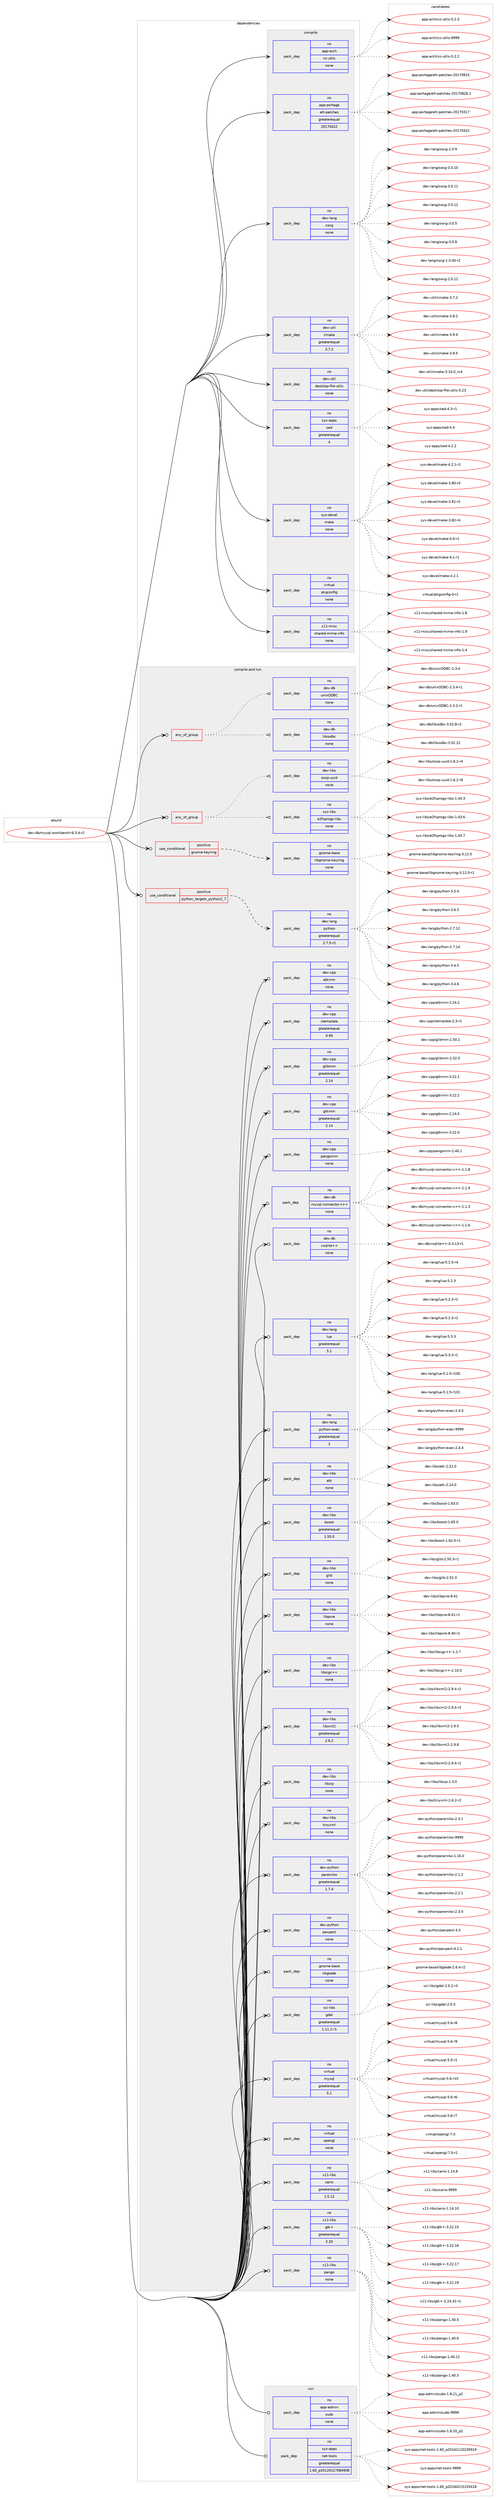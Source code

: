 digraph prolog {

# *************
# Graph options
# *************

newrank=true;
concentrate=true;
compound=true;
graph [rankdir=LR,fontname=Helvetica,fontsize=10,ranksep=1.5];#, ranksep=2.5, nodesep=0.2];
edge  [arrowhead=vee];
node  [fontname=Helvetica,fontsize=10];

# **********
# The ebuild
# **********

subgraph cluster_leftcol {
color=gray;
rank=same;
label=<<i>ebuild</i>>;
id [label="dev-db/mysql-workbench-6.3.4-r2", color=red, width=4, href="../dev-db/mysql-workbench-6.3.4-r2.svg"];
}

# ****************
# The dependencies
# ****************

subgraph cluster_midcol {
color=gray;
label=<<i>dependencies</i>>;
subgraph cluster_compile {
fillcolor="#eeeeee";
style=filled;
label=<<i>compile</i>>;
subgraph pack50224 {
dependency68178 [label=<<TABLE BORDER="0" CELLBORDER="1" CELLSPACING="0" CELLPADDING="4" WIDTH="220"><TR><TD ROWSPAN="6" CELLPADDING="30">pack_dep</TD></TR><TR><TD WIDTH="110">no</TD></TR><TR><TD>app-arch</TD></TR><TR><TD>xz-utils</TD></TR><TR><TD>none</TD></TR><TR><TD></TD></TR></TABLE>>, shape=none, color=blue];
}
id:e -> dependency68178:w [weight=20,style="solid",arrowhead="vee"];
subgraph pack50225 {
dependency68179 [label=<<TABLE BORDER="0" CELLBORDER="1" CELLSPACING="0" CELLPADDING="4" WIDTH="220"><TR><TD ROWSPAN="6" CELLPADDING="30">pack_dep</TD></TR><TR><TD WIDTH="110">no</TD></TR><TR><TD>app-portage</TD></TR><TR><TD>elt-patches</TD></TR><TR><TD>greaterequal</TD></TR><TR><TD>20170422</TD></TR></TABLE>>, shape=none, color=blue];
}
id:e -> dependency68179:w [weight=20,style="solid",arrowhead="vee"];
subgraph pack50226 {
dependency68180 [label=<<TABLE BORDER="0" CELLBORDER="1" CELLSPACING="0" CELLPADDING="4" WIDTH="220"><TR><TD ROWSPAN="6" CELLPADDING="30">pack_dep</TD></TR><TR><TD WIDTH="110">no</TD></TR><TR><TD>dev-lang</TD></TR><TR><TD>swig</TD></TR><TR><TD>none</TD></TR><TR><TD></TD></TR></TABLE>>, shape=none, color=blue];
}
id:e -> dependency68180:w [weight=20,style="solid",arrowhead="vee"];
subgraph pack50227 {
dependency68181 [label=<<TABLE BORDER="0" CELLBORDER="1" CELLSPACING="0" CELLPADDING="4" WIDTH="220"><TR><TD ROWSPAN="6" CELLPADDING="30">pack_dep</TD></TR><TR><TD WIDTH="110">no</TD></TR><TR><TD>dev-util</TD></TR><TR><TD>cmake</TD></TR><TR><TD>greaterequal</TD></TR><TR><TD>3.7.2</TD></TR></TABLE>>, shape=none, color=blue];
}
id:e -> dependency68181:w [weight=20,style="solid",arrowhead="vee"];
subgraph pack50228 {
dependency68182 [label=<<TABLE BORDER="0" CELLBORDER="1" CELLSPACING="0" CELLPADDING="4" WIDTH="220"><TR><TD ROWSPAN="6" CELLPADDING="30">pack_dep</TD></TR><TR><TD WIDTH="110">no</TD></TR><TR><TD>dev-util</TD></TR><TR><TD>desktop-file-utils</TD></TR><TR><TD>none</TD></TR><TR><TD></TD></TR></TABLE>>, shape=none, color=blue];
}
id:e -> dependency68182:w [weight=20,style="solid",arrowhead="vee"];
subgraph pack50229 {
dependency68183 [label=<<TABLE BORDER="0" CELLBORDER="1" CELLSPACING="0" CELLPADDING="4" WIDTH="220"><TR><TD ROWSPAN="6" CELLPADDING="30">pack_dep</TD></TR><TR><TD WIDTH="110">no</TD></TR><TR><TD>sys-apps</TD></TR><TR><TD>sed</TD></TR><TR><TD>greaterequal</TD></TR><TR><TD>4</TD></TR></TABLE>>, shape=none, color=blue];
}
id:e -> dependency68183:w [weight=20,style="solid",arrowhead="vee"];
subgraph pack50230 {
dependency68184 [label=<<TABLE BORDER="0" CELLBORDER="1" CELLSPACING="0" CELLPADDING="4" WIDTH="220"><TR><TD ROWSPAN="6" CELLPADDING="30">pack_dep</TD></TR><TR><TD WIDTH="110">no</TD></TR><TR><TD>sys-devel</TD></TR><TR><TD>make</TD></TR><TR><TD>none</TD></TR><TR><TD></TD></TR></TABLE>>, shape=none, color=blue];
}
id:e -> dependency68184:w [weight=20,style="solid",arrowhead="vee"];
subgraph pack50231 {
dependency68185 [label=<<TABLE BORDER="0" CELLBORDER="1" CELLSPACING="0" CELLPADDING="4" WIDTH="220"><TR><TD ROWSPAN="6" CELLPADDING="30">pack_dep</TD></TR><TR><TD WIDTH="110">no</TD></TR><TR><TD>virtual</TD></TR><TR><TD>pkgconfig</TD></TR><TR><TD>none</TD></TR><TR><TD></TD></TR></TABLE>>, shape=none, color=blue];
}
id:e -> dependency68185:w [weight=20,style="solid",arrowhead="vee"];
subgraph pack50232 {
dependency68186 [label=<<TABLE BORDER="0" CELLBORDER="1" CELLSPACING="0" CELLPADDING="4" WIDTH="220"><TR><TD ROWSPAN="6" CELLPADDING="30">pack_dep</TD></TR><TR><TD WIDTH="110">no</TD></TR><TR><TD>x11-misc</TD></TR><TR><TD>shared-mime-info</TD></TR><TR><TD>none</TD></TR><TR><TD></TD></TR></TABLE>>, shape=none, color=blue];
}
id:e -> dependency68186:w [weight=20,style="solid",arrowhead="vee"];
}
subgraph cluster_compileandrun {
fillcolor="#eeeeee";
style=filled;
label=<<i>compile and run</i>>;
subgraph any1484 {
dependency68187 [label=<<TABLE BORDER="0" CELLBORDER="1" CELLSPACING="0" CELLPADDING="4"><TR><TD CELLPADDING="10">any_of_group</TD></TR></TABLE>>, shape=none, color=red];subgraph pack50233 {
dependency68188 [label=<<TABLE BORDER="0" CELLBORDER="1" CELLSPACING="0" CELLPADDING="4" WIDTH="220"><TR><TD ROWSPAN="6" CELLPADDING="30">pack_dep</TD></TR><TR><TD WIDTH="110">no</TD></TR><TR><TD>dev-db</TD></TR><TR><TD>libiodbc</TD></TR><TR><TD>none</TD></TR><TR><TD></TD></TR></TABLE>>, shape=none, color=blue];
}
dependency68187:e -> dependency68188:w [weight=20,style="dotted",arrowhead="oinv"];
subgraph pack50234 {
dependency68189 [label=<<TABLE BORDER="0" CELLBORDER="1" CELLSPACING="0" CELLPADDING="4" WIDTH="220"><TR><TD ROWSPAN="6" CELLPADDING="30">pack_dep</TD></TR><TR><TD WIDTH="110">no</TD></TR><TR><TD>dev-db</TD></TR><TR><TD>unixODBC</TD></TR><TR><TD>none</TD></TR><TR><TD></TD></TR></TABLE>>, shape=none, color=blue];
}
dependency68187:e -> dependency68189:w [weight=20,style="dotted",arrowhead="oinv"];
}
id:e -> dependency68187:w [weight=20,style="solid",arrowhead="odotvee"];
subgraph any1485 {
dependency68190 [label=<<TABLE BORDER="0" CELLBORDER="1" CELLSPACING="0" CELLPADDING="4"><TR><TD CELLPADDING="10">any_of_group</TD></TR></TABLE>>, shape=none, color=red];subgraph pack50235 {
dependency68191 [label=<<TABLE BORDER="0" CELLBORDER="1" CELLSPACING="0" CELLPADDING="4" WIDTH="220"><TR><TD ROWSPAN="6" CELLPADDING="30">pack_dep</TD></TR><TR><TD WIDTH="110">no</TD></TR><TR><TD>sys-libs</TD></TR><TR><TD>e2fsprogs-libs</TD></TR><TR><TD>none</TD></TR><TR><TD></TD></TR></TABLE>>, shape=none, color=blue];
}
dependency68190:e -> dependency68191:w [weight=20,style="dotted",arrowhead="oinv"];
subgraph pack50236 {
dependency68192 [label=<<TABLE BORDER="0" CELLBORDER="1" CELLSPACING="0" CELLPADDING="4" WIDTH="220"><TR><TD ROWSPAN="6" CELLPADDING="30">pack_dep</TD></TR><TR><TD WIDTH="110">no</TD></TR><TR><TD>dev-libs</TD></TR><TR><TD>ossp-uuid</TD></TR><TR><TD>none</TD></TR><TR><TD></TD></TR></TABLE>>, shape=none, color=blue];
}
dependency68190:e -> dependency68192:w [weight=20,style="dotted",arrowhead="oinv"];
}
id:e -> dependency68190:w [weight=20,style="solid",arrowhead="odotvee"];
subgraph cond16441 {
dependency68193 [label=<<TABLE BORDER="0" CELLBORDER="1" CELLSPACING="0" CELLPADDING="4"><TR><TD ROWSPAN="3" CELLPADDING="10">use_conditional</TD></TR><TR><TD>positive</TD></TR><TR><TD>gnome-keyring</TD></TR></TABLE>>, shape=none, color=red];
subgraph pack50237 {
dependency68194 [label=<<TABLE BORDER="0" CELLBORDER="1" CELLSPACING="0" CELLPADDING="4" WIDTH="220"><TR><TD ROWSPAN="6" CELLPADDING="30">pack_dep</TD></TR><TR><TD WIDTH="110">no</TD></TR><TR><TD>gnome-base</TD></TR><TR><TD>libgnome-keyring</TD></TR><TR><TD>none</TD></TR><TR><TD></TD></TR></TABLE>>, shape=none, color=blue];
}
dependency68193:e -> dependency68194:w [weight=20,style="dashed",arrowhead="vee"];
}
id:e -> dependency68193:w [weight=20,style="solid",arrowhead="odotvee"];
subgraph cond16442 {
dependency68195 [label=<<TABLE BORDER="0" CELLBORDER="1" CELLSPACING="0" CELLPADDING="4"><TR><TD ROWSPAN="3" CELLPADDING="10">use_conditional</TD></TR><TR><TD>positive</TD></TR><TR><TD>python_targets_python2_7</TD></TR></TABLE>>, shape=none, color=red];
subgraph pack50238 {
dependency68196 [label=<<TABLE BORDER="0" CELLBORDER="1" CELLSPACING="0" CELLPADDING="4" WIDTH="220"><TR><TD ROWSPAN="6" CELLPADDING="30">pack_dep</TD></TR><TR><TD WIDTH="110">no</TD></TR><TR><TD>dev-lang</TD></TR><TR><TD>python</TD></TR><TR><TD>greaterequal</TD></TR><TR><TD>2.7.5-r2</TD></TR></TABLE>>, shape=none, color=blue];
}
dependency68195:e -> dependency68196:w [weight=20,style="dashed",arrowhead="vee"];
}
id:e -> dependency68195:w [weight=20,style="solid",arrowhead="odotvee"];
subgraph pack50239 {
dependency68197 [label=<<TABLE BORDER="0" CELLBORDER="1" CELLSPACING="0" CELLPADDING="4" WIDTH="220"><TR><TD ROWSPAN="6" CELLPADDING="30">pack_dep</TD></TR><TR><TD WIDTH="110">no</TD></TR><TR><TD>dev-cpp</TD></TR><TR><TD>atkmm</TD></TR><TR><TD>none</TD></TR><TR><TD></TD></TR></TABLE>>, shape=none, color=blue];
}
id:e -> dependency68197:w [weight=20,style="solid",arrowhead="odotvee"];
subgraph pack50240 {
dependency68198 [label=<<TABLE BORDER="0" CELLBORDER="1" CELLSPACING="0" CELLPADDING="4" WIDTH="220"><TR><TD ROWSPAN="6" CELLPADDING="30">pack_dep</TD></TR><TR><TD WIDTH="110">no</TD></TR><TR><TD>dev-cpp</TD></TR><TR><TD>ctemplate</TD></TR><TR><TD>greaterequal</TD></TR><TR><TD>0.95</TD></TR></TABLE>>, shape=none, color=blue];
}
id:e -> dependency68198:w [weight=20,style="solid",arrowhead="odotvee"];
subgraph pack50241 {
dependency68199 [label=<<TABLE BORDER="0" CELLBORDER="1" CELLSPACING="0" CELLPADDING="4" WIDTH="220"><TR><TD ROWSPAN="6" CELLPADDING="30">pack_dep</TD></TR><TR><TD WIDTH="110">no</TD></TR><TR><TD>dev-cpp</TD></TR><TR><TD>glibmm</TD></TR><TR><TD>greaterequal</TD></TR><TR><TD>2.14</TD></TR></TABLE>>, shape=none, color=blue];
}
id:e -> dependency68199:w [weight=20,style="solid",arrowhead="odotvee"];
subgraph pack50242 {
dependency68200 [label=<<TABLE BORDER="0" CELLBORDER="1" CELLSPACING="0" CELLPADDING="4" WIDTH="220"><TR><TD ROWSPAN="6" CELLPADDING="30">pack_dep</TD></TR><TR><TD WIDTH="110">no</TD></TR><TR><TD>dev-cpp</TD></TR><TR><TD>gtkmm</TD></TR><TR><TD>greaterequal</TD></TR><TR><TD>2.14</TD></TR></TABLE>>, shape=none, color=blue];
}
id:e -> dependency68200:w [weight=20,style="solid",arrowhead="odotvee"];
subgraph pack50243 {
dependency68201 [label=<<TABLE BORDER="0" CELLBORDER="1" CELLSPACING="0" CELLPADDING="4" WIDTH="220"><TR><TD ROWSPAN="6" CELLPADDING="30">pack_dep</TD></TR><TR><TD WIDTH="110">no</TD></TR><TR><TD>dev-cpp</TD></TR><TR><TD>pangomm</TD></TR><TR><TD>none</TD></TR><TR><TD></TD></TR></TABLE>>, shape=none, color=blue];
}
id:e -> dependency68201:w [weight=20,style="solid",arrowhead="odotvee"];
subgraph pack50244 {
dependency68202 [label=<<TABLE BORDER="0" CELLBORDER="1" CELLSPACING="0" CELLPADDING="4" WIDTH="220"><TR><TD ROWSPAN="6" CELLPADDING="30">pack_dep</TD></TR><TR><TD WIDTH="110">no</TD></TR><TR><TD>dev-db</TD></TR><TR><TD>mysql-connector-c++</TD></TR><TR><TD>none</TD></TR><TR><TD></TD></TR></TABLE>>, shape=none, color=blue];
}
id:e -> dependency68202:w [weight=20,style="solid",arrowhead="odotvee"];
subgraph pack50245 {
dependency68203 [label=<<TABLE BORDER="0" CELLBORDER="1" CELLSPACING="0" CELLPADDING="4" WIDTH="220"><TR><TD ROWSPAN="6" CELLPADDING="30">pack_dep</TD></TR><TR><TD WIDTH="110">no</TD></TR><TR><TD>dev-db</TD></TR><TR><TD>vsqlite++</TD></TR><TR><TD>none</TD></TR><TR><TD></TD></TR></TABLE>>, shape=none, color=blue];
}
id:e -> dependency68203:w [weight=20,style="solid",arrowhead="odotvee"];
subgraph pack50246 {
dependency68204 [label=<<TABLE BORDER="0" CELLBORDER="1" CELLSPACING="0" CELLPADDING="4" WIDTH="220"><TR><TD ROWSPAN="6" CELLPADDING="30">pack_dep</TD></TR><TR><TD WIDTH="110">no</TD></TR><TR><TD>dev-lang</TD></TR><TR><TD>lua</TD></TR><TR><TD>greaterequal</TD></TR><TR><TD>5.1</TD></TR></TABLE>>, shape=none, color=blue];
}
id:e -> dependency68204:w [weight=20,style="solid",arrowhead="odotvee"];
subgraph pack50247 {
dependency68205 [label=<<TABLE BORDER="0" CELLBORDER="1" CELLSPACING="0" CELLPADDING="4" WIDTH="220"><TR><TD ROWSPAN="6" CELLPADDING="30">pack_dep</TD></TR><TR><TD WIDTH="110">no</TD></TR><TR><TD>dev-lang</TD></TR><TR><TD>python-exec</TD></TR><TR><TD>greaterequal</TD></TR><TR><TD>2</TD></TR></TABLE>>, shape=none, color=blue];
}
id:e -> dependency68205:w [weight=20,style="solid",arrowhead="odotvee"];
subgraph pack50248 {
dependency68206 [label=<<TABLE BORDER="0" CELLBORDER="1" CELLSPACING="0" CELLPADDING="4" WIDTH="220"><TR><TD ROWSPAN="6" CELLPADDING="30">pack_dep</TD></TR><TR><TD WIDTH="110">no</TD></TR><TR><TD>dev-libs</TD></TR><TR><TD>atk</TD></TR><TR><TD>none</TD></TR><TR><TD></TD></TR></TABLE>>, shape=none, color=blue];
}
id:e -> dependency68206:w [weight=20,style="solid",arrowhead="odotvee"];
subgraph pack50249 {
dependency68207 [label=<<TABLE BORDER="0" CELLBORDER="1" CELLSPACING="0" CELLPADDING="4" WIDTH="220"><TR><TD ROWSPAN="6" CELLPADDING="30">pack_dep</TD></TR><TR><TD WIDTH="110">no</TD></TR><TR><TD>dev-libs</TD></TR><TR><TD>boost</TD></TR><TR><TD>greaterequal</TD></TR><TR><TD>1.55.0</TD></TR></TABLE>>, shape=none, color=blue];
}
id:e -> dependency68207:w [weight=20,style="solid",arrowhead="odotvee"];
subgraph pack50250 {
dependency68208 [label=<<TABLE BORDER="0" CELLBORDER="1" CELLSPACING="0" CELLPADDING="4" WIDTH="220"><TR><TD ROWSPAN="6" CELLPADDING="30">pack_dep</TD></TR><TR><TD WIDTH="110">no</TD></TR><TR><TD>dev-libs</TD></TR><TR><TD>glib</TD></TR><TR><TD>none</TD></TR><TR><TD></TD></TR></TABLE>>, shape=none, color=blue];
}
id:e -> dependency68208:w [weight=20,style="solid",arrowhead="odotvee"];
subgraph pack50251 {
dependency68209 [label=<<TABLE BORDER="0" CELLBORDER="1" CELLSPACING="0" CELLPADDING="4" WIDTH="220"><TR><TD ROWSPAN="6" CELLPADDING="30">pack_dep</TD></TR><TR><TD WIDTH="110">no</TD></TR><TR><TD>dev-libs</TD></TR><TR><TD>libpcre</TD></TR><TR><TD>none</TD></TR><TR><TD></TD></TR></TABLE>>, shape=none, color=blue];
}
id:e -> dependency68209:w [weight=20,style="solid",arrowhead="odotvee"];
subgraph pack50252 {
dependency68210 [label=<<TABLE BORDER="0" CELLBORDER="1" CELLSPACING="0" CELLPADDING="4" WIDTH="220"><TR><TD ROWSPAN="6" CELLPADDING="30">pack_dep</TD></TR><TR><TD WIDTH="110">no</TD></TR><TR><TD>dev-libs</TD></TR><TR><TD>libsigc++</TD></TR><TR><TD>none</TD></TR><TR><TD></TD></TR></TABLE>>, shape=none, color=blue];
}
id:e -> dependency68210:w [weight=20,style="solid",arrowhead="odotvee"];
subgraph pack50253 {
dependency68211 [label=<<TABLE BORDER="0" CELLBORDER="1" CELLSPACING="0" CELLPADDING="4" WIDTH="220"><TR><TD ROWSPAN="6" CELLPADDING="30">pack_dep</TD></TR><TR><TD WIDTH="110">no</TD></TR><TR><TD>dev-libs</TD></TR><TR><TD>libxml2</TD></TR><TR><TD>greaterequal</TD></TR><TR><TD>2.6.2</TD></TR></TABLE>>, shape=none, color=blue];
}
id:e -> dependency68211:w [weight=20,style="solid",arrowhead="odotvee"];
subgraph pack50254 {
dependency68212 [label=<<TABLE BORDER="0" CELLBORDER="1" CELLSPACING="0" CELLPADDING="4" WIDTH="220"><TR><TD ROWSPAN="6" CELLPADDING="30">pack_dep</TD></TR><TR><TD WIDTH="110">no</TD></TR><TR><TD>dev-libs</TD></TR><TR><TD>libzip</TD></TR><TR><TD>none</TD></TR><TR><TD></TD></TR></TABLE>>, shape=none, color=blue];
}
id:e -> dependency68212:w [weight=20,style="solid",arrowhead="odotvee"];
subgraph pack50255 {
dependency68213 [label=<<TABLE BORDER="0" CELLBORDER="1" CELLSPACING="0" CELLPADDING="4" WIDTH="220"><TR><TD ROWSPAN="6" CELLPADDING="30">pack_dep</TD></TR><TR><TD WIDTH="110">no</TD></TR><TR><TD>dev-libs</TD></TR><TR><TD>tinyxml</TD></TR><TR><TD>none</TD></TR><TR><TD></TD></TR></TABLE>>, shape=none, color=blue];
}
id:e -> dependency68213:w [weight=20,style="solid",arrowhead="odotvee"];
subgraph pack50256 {
dependency68214 [label=<<TABLE BORDER="0" CELLBORDER="1" CELLSPACING="0" CELLPADDING="4" WIDTH="220"><TR><TD ROWSPAN="6" CELLPADDING="30">pack_dep</TD></TR><TR><TD WIDTH="110">no</TD></TR><TR><TD>dev-python</TD></TR><TR><TD>paramiko</TD></TR><TR><TD>greaterequal</TD></TR><TR><TD>1.7.4</TD></TR></TABLE>>, shape=none, color=blue];
}
id:e -> dependency68214:w [weight=20,style="solid",arrowhead="odotvee"];
subgraph pack50257 {
dependency68215 [label=<<TABLE BORDER="0" CELLBORDER="1" CELLSPACING="0" CELLPADDING="4" WIDTH="220"><TR><TD ROWSPAN="6" CELLPADDING="30">pack_dep</TD></TR><TR><TD WIDTH="110">no</TD></TR><TR><TD>dev-python</TD></TR><TR><TD>pexpect</TD></TR><TR><TD>none</TD></TR><TR><TD></TD></TR></TABLE>>, shape=none, color=blue];
}
id:e -> dependency68215:w [weight=20,style="solid",arrowhead="odotvee"];
subgraph pack50258 {
dependency68216 [label=<<TABLE BORDER="0" CELLBORDER="1" CELLSPACING="0" CELLPADDING="4" WIDTH="220"><TR><TD ROWSPAN="6" CELLPADDING="30">pack_dep</TD></TR><TR><TD WIDTH="110">no</TD></TR><TR><TD>gnome-base</TD></TR><TR><TD>libglade</TD></TR><TR><TD>none</TD></TR><TR><TD></TD></TR></TABLE>>, shape=none, color=blue];
}
id:e -> dependency68216:w [weight=20,style="solid",arrowhead="odotvee"];
subgraph pack50259 {
dependency68217 [label=<<TABLE BORDER="0" CELLBORDER="1" CELLSPACING="0" CELLPADDING="4" WIDTH="220"><TR><TD ROWSPAN="6" CELLPADDING="30">pack_dep</TD></TR><TR><TD WIDTH="110">no</TD></TR><TR><TD>sci-libs</TD></TR><TR><TD>gdal</TD></TR><TR><TD>greaterequal</TD></TR><TR><TD>1.11.1-r1</TD></TR></TABLE>>, shape=none, color=blue];
}
id:e -> dependency68217:w [weight=20,style="solid",arrowhead="odotvee"];
subgraph pack50260 {
dependency68218 [label=<<TABLE BORDER="0" CELLBORDER="1" CELLSPACING="0" CELLPADDING="4" WIDTH="220"><TR><TD ROWSPAN="6" CELLPADDING="30">pack_dep</TD></TR><TR><TD WIDTH="110">no</TD></TR><TR><TD>virtual</TD></TR><TR><TD>mysql</TD></TR><TR><TD>greaterequal</TD></TR><TR><TD>5.1</TD></TR></TABLE>>, shape=none, color=blue];
}
id:e -> dependency68218:w [weight=20,style="solid",arrowhead="odotvee"];
subgraph pack50261 {
dependency68219 [label=<<TABLE BORDER="0" CELLBORDER="1" CELLSPACING="0" CELLPADDING="4" WIDTH="220"><TR><TD ROWSPAN="6" CELLPADDING="30">pack_dep</TD></TR><TR><TD WIDTH="110">no</TD></TR><TR><TD>virtual</TD></TR><TR><TD>opengl</TD></TR><TR><TD>none</TD></TR><TR><TD></TD></TR></TABLE>>, shape=none, color=blue];
}
id:e -> dependency68219:w [weight=20,style="solid",arrowhead="odotvee"];
subgraph pack50262 {
dependency68220 [label=<<TABLE BORDER="0" CELLBORDER="1" CELLSPACING="0" CELLPADDING="4" WIDTH="220"><TR><TD ROWSPAN="6" CELLPADDING="30">pack_dep</TD></TR><TR><TD WIDTH="110">no</TD></TR><TR><TD>x11-libs</TD></TR><TR><TD>cairo</TD></TR><TR><TD>greaterequal</TD></TR><TR><TD>1.5.12</TD></TR></TABLE>>, shape=none, color=blue];
}
id:e -> dependency68220:w [weight=20,style="solid",arrowhead="odotvee"];
subgraph pack50263 {
dependency68221 [label=<<TABLE BORDER="0" CELLBORDER="1" CELLSPACING="0" CELLPADDING="4" WIDTH="220"><TR><TD ROWSPAN="6" CELLPADDING="30">pack_dep</TD></TR><TR><TD WIDTH="110">no</TD></TR><TR><TD>x11-libs</TD></TR><TR><TD>gtk+</TD></TR><TR><TD>greaterequal</TD></TR><TR><TD>2.20</TD></TR></TABLE>>, shape=none, color=blue];
}
id:e -> dependency68221:w [weight=20,style="solid",arrowhead="odotvee"];
subgraph pack50264 {
dependency68222 [label=<<TABLE BORDER="0" CELLBORDER="1" CELLSPACING="0" CELLPADDING="4" WIDTH="220"><TR><TD ROWSPAN="6" CELLPADDING="30">pack_dep</TD></TR><TR><TD WIDTH="110">no</TD></TR><TR><TD>x11-libs</TD></TR><TR><TD>pango</TD></TR><TR><TD>none</TD></TR><TR><TD></TD></TR></TABLE>>, shape=none, color=blue];
}
id:e -> dependency68222:w [weight=20,style="solid",arrowhead="odotvee"];
}
subgraph cluster_run {
fillcolor="#eeeeee";
style=filled;
label=<<i>run</i>>;
subgraph pack50265 {
dependency68223 [label=<<TABLE BORDER="0" CELLBORDER="1" CELLSPACING="0" CELLPADDING="4" WIDTH="220"><TR><TD ROWSPAN="6" CELLPADDING="30">pack_dep</TD></TR><TR><TD WIDTH="110">no</TD></TR><TR><TD>app-admin</TD></TR><TR><TD>sudo</TD></TR><TR><TD>none</TD></TR><TR><TD></TD></TR></TABLE>>, shape=none, color=blue];
}
id:e -> dependency68223:w [weight=20,style="solid",arrowhead="odot"];
subgraph pack50266 {
dependency68224 [label=<<TABLE BORDER="0" CELLBORDER="1" CELLSPACING="0" CELLPADDING="4" WIDTH="220"><TR><TD ROWSPAN="6" CELLPADDING="30">pack_dep</TD></TR><TR><TD WIDTH="110">no</TD></TR><TR><TD>sys-apps</TD></TR><TR><TD>net-tools</TD></TR><TR><TD>greaterequal</TD></TR><TR><TD>1.60_p20120127084908</TD></TR></TABLE>>, shape=none, color=blue];
}
id:e -> dependency68224:w [weight=20,style="solid",arrowhead="odot"];
}
}

# **************
# The candidates
# **************

subgraph cluster_choices {
rank=same;
color=gray;
label=<<i>candidates</i>>;

subgraph choice50224 {
color=black;
nodesep=1;
choice971121124597114991044712012245117116105108115455346504650 [label="app-arch/xz-utils-5.2.2", color=red, width=4,href="../app-arch/xz-utils-5.2.2.svg"];
choice971121124597114991044712012245117116105108115455346504651 [label="app-arch/xz-utils-5.2.3", color=red, width=4,href="../app-arch/xz-utils-5.2.3.svg"];
choice9711211245971149910447120122451171161051081154557575757 [label="app-arch/xz-utils-9999", color=red, width=4,href="../app-arch/xz-utils-9999.svg"];
dependency68178:e -> choice971121124597114991044712012245117116105108115455346504650:w [style=dotted,weight="100"];
dependency68178:e -> choice971121124597114991044712012245117116105108115455346504651:w [style=dotted,weight="100"];
dependency68178:e -> choice9711211245971149910447120122451171161051081154557575757:w [style=dotted,weight="100"];
}
subgraph choice50225 {
color=black;
nodesep=1;
choice97112112451121111141169710310147101108116451129711699104101115455048495548514955 [label="app-portage/elt-patches-20170317", color=red, width=4,href="../app-portage/elt-patches-20170317.svg"];
choice97112112451121111141169710310147101108116451129711699104101115455048495548525050 [label="app-portage/elt-patches-20170422", color=red, width=4,href="../app-portage/elt-patches-20170422.svg"];
choice97112112451121111141169710310147101108116451129711699104101115455048495548564953 [label="app-portage/elt-patches-20170815", color=red, width=4,href="../app-portage/elt-patches-20170815.svg"];
choice971121124511211111411697103101471011081164511297116991041011154550484955485650544649 [label="app-portage/elt-patches-20170826.1", color=red, width=4,href="../app-portage/elt-patches-20170826.1.svg"];
dependency68179:e -> choice97112112451121111141169710310147101108116451129711699104101115455048495548514955:w [style=dotted,weight="100"];
dependency68179:e -> choice97112112451121111141169710310147101108116451129711699104101115455048495548525050:w [style=dotted,weight="100"];
dependency68179:e -> choice97112112451121111141169710310147101108116451129711699104101115455048495548564953:w [style=dotted,weight="100"];
dependency68179:e -> choice971121124511211111411697103101471011081164511297116991041011154550484955485650544649:w [style=dotted,weight="100"];
}
subgraph choice50226 {
color=black;
nodesep=1;
choice100101118451089711010347115119105103454946514652484511450 [label="dev-lang/swig-1.3.40-r2", color=red, width=4,href="../dev-lang/swig-1.3.40-r2.svg"];
choice10010111845108971101034711511910510345504648464950 [label="dev-lang/swig-2.0.12", color=red, width=4,href="../dev-lang/swig-2.0.12.svg"];
choice100101118451089711010347115119105103455046484657 [label="dev-lang/swig-2.0.9", color=red, width=4,href="../dev-lang/swig-2.0.9.svg"];
choice10010111845108971101034711511910510345514648464948 [label="dev-lang/swig-3.0.10", color=red, width=4,href="../dev-lang/swig-3.0.10.svg"];
choice10010111845108971101034711511910510345514648464949 [label="dev-lang/swig-3.0.11", color=red, width=4,href="../dev-lang/swig-3.0.11.svg"];
choice10010111845108971101034711511910510345514648464950 [label="dev-lang/swig-3.0.12", color=red, width=4,href="../dev-lang/swig-3.0.12.svg"];
choice100101118451089711010347115119105103455146484653 [label="dev-lang/swig-3.0.5", color=red, width=4,href="../dev-lang/swig-3.0.5.svg"];
choice100101118451089711010347115119105103455146484656 [label="dev-lang/swig-3.0.8", color=red, width=4,href="../dev-lang/swig-3.0.8.svg"];
dependency68180:e -> choice100101118451089711010347115119105103454946514652484511450:w [style=dotted,weight="100"];
dependency68180:e -> choice10010111845108971101034711511910510345504648464950:w [style=dotted,weight="100"];
dependency68180:e -> choice100101118451089711010347115119105103455046484657:w [style=dotted,weight="100"];
dependency68180:e -> choice10010111845108971101034711511910510345514648464948:w [style=dotted,weight="100"];
dependency68180:e -> choice10010111845108971101034711511910510345514648464949:w [style=dotted,weight="100"];
dependency68180:e -> choice10010111845108971101034711511910510345514648464950:w [style=dotted,weight="100"];
dependency68180:e -> choice100101118451089711010347115119105103455146484653:w [style=dotted,weight="100"];
dependency68180:e -> choice100101118451089711010347115119105103455146484656:w [style=dotted,weight="100"];
}
subgraph choice50227 {
color=black;
nodesep=1;
choice1001011184511711610510847991099710710145514649484648951149952 [label="dev-util/cmake-3.10.0_rc4", color=red, width=4,href="../dev-util/cmake-3.10.0_rc4.svg"];
choice10010111845117116105108479910997107101455146554650 [label="dev-util/cmake-3.7.2", color=red, width=4,href="../dev-util/cmake-3.7.2.svg"];
choice10010111845117116105108479910997107101455146564650 [label="dev-util/cmake-3.8.2", color=red, width=4,href="../dev-util/cmake-3.8.2.svg"];
choice10010111845117116105108479910997107101455146574652 [label="dev-util/cmake-3.9.4", color=red, width=4,href="../dev-util/cmake-3.9.4.svg"];
choice10010111845117116105108479910997107101455146574653 [label="dev-util/cmake-3.9.5", color=red, width=4,href="../dev-util/cmake-3.9.5.svg"];
dependency68181:e -> choice1001011184511711610510847991099710710145514649484648951149952:w [style=dotted,weight="100"];
dependency68181:e -> choice10010111845117116105108479910997107101455146554650:w [style=dotted,weight="100"];
dependency68181:e -> choice10010111845117116105108479910997107101455146564650:w [style=dotted,weight="100"];
dependency68181:e -> choice10010111845117116105108479910997107101455146574652:w [style=dotted,weight="100"];
dependency68181:e -> choice10010111845117116105108479910997107101455146574653:w [style=dotted,weight="100"];
}
subgraph choice50228 {
color=black;
nodesep=1;
choice100101118451171161051084710010111510711611111245102105108101451171161051081154548465051 [label="dev-util/desktop-file-utils-0.23", color=red, width=4,href="../dev-util/desktop-file-utils-0.23.svg"];
dependency68182:e -> choice100101118451171161051084710010111510711611111245102105108101451171161051081154548465051:w [style=dotted,weight="100"];
}
subgraph choice50229 {
color=black;
nodesep=1;
choice115121115459711211211547115101100455246504650 [label="sys-apps/sed-4.2.2", color=red, width=4,href="../sys-apps/sed-4.2.2.svg"];
choice115121115459711211211547115101100455246514511449 [label="sys-apps/sed-4.3-r1", color=red, width=4,href="../sys-apps/sed-4.3-r1.svg"];
choice11512111545971121121154711510110045524652 [label="sys-apps/sed-4.4", color=red, width=4,href="../sys-apps/sed-4.4.svg"];
dependency68183:e -> choice115121115459711211211547115101100455246504650:w [style=dotted,weight="100"];
dependency68183:e -> choice115121115459711211211547115101100455246514511449:w [style=dotted,weight="100"];
dependency68183:e -> choice11512111545971121121154711510110045524652:w [style=dotted,weight="100"];
}
subgraph choice50230 {
color=black;
nodesep=1;
choice11512111545100101118101108471099710710145514656484511452 [label="sys-devel/make-3.80-r4", color=red, width=4,href="../sys-devel/make-3.80-r4.svg"];
choice11512111545100101118101108471099710710145514656494511450 [label="sys-devel/make-3.81-r2", color=red, width=4,href="../sys-devel/make-3.81-r2.svg"];
choice11512111545100101118101108471099710710145514656504511452 [label="sys-devel/make-3.82-r4", color=red, width=4,href="../sys-devel/make-3.82-r4.svg"];
choice115121115451001011181011084710997107101455246484511449 [label="sys-devel/make-4.0-r1", color=red, width=4,href="../sys-devel/make-4.0-r1.svg"];
choice115121115451001011181011084710997107101455246494511449 [label="sys-devel/make-4.1-r1", color=red, width=4,href="../sys-devel/make-4.1-r1.svg"];
choice115121115451001011181011084710997107101455246504649 [label="sys-devel/make-4.2.1", color=red, width=4,href="../sys-devel/make-4.2.1.svg"];
choice1151211154510010111810110847109971071014552465046494511449 [label="sys-devel/make-4.2.1-r1", color=red, width=4,href="../sys-devel/make-4.2.1-r1.svg"];
dependency68184:e -> choice11512111545100101118101108471099710710145514656484511452:w [style=dotted,weight="100"];
dependency68184:e -> choice11512111545100101118101108471099710710145514656494511450:w [style=dotted,weight="100"];
dependency68184:e -> choice11512111545100101118101108471099710710145514656504511452:w [style=dotted,weight="100"];
dependency68184:e -> choice115121115451001011181011084710997107101455246484511449:w [style=dotted,weight="100"];
dependency68184:e -> choice115121115451001011181011084710997107101455246494511449:w [style=dotted,weight="100"];
dependency68184:e -> choice115121115451001011181011084710997107101455246504649:w [style=dotted,weight="100"];
dependency68184:e -> choice1151211154510010111810110847109971071014552465046494511449:w [style=dotted,weight="100"];
}
subgraph choice50231 {
color=black;
nodesep=1;
choice11810511411611797108471121071039911111010210510345484511449 [label="virtual/pkgconfig-0-r1", color=red, width=4,href="../virtual/pkgconfig-0-r1.svg"];
dependency68185:e -> choice11810511411611797108471121071039911111010210510345484511449:w [style=dotted,weight="100"];
}
subgraph choice50232 {
color=black;
nodesep=1;
choice120494945109105115994711510497114101100451091051091014510511010211145494652 [label="x11-misc/shared-mime-info-1.4", color=red, width=4,href="../x11-misc/shared-mime-info-1.4.svg"];
choice120494945109105115994711510497114101100451091051091014510511010211145494656 [label="x11-misc/shared-mime-info-1.8", color=red, width=4,href="../x11-misc/shared-mime-info-1.8.svg"];
choice120494945109105115994711510497114101100451091051091014510511010211145494657 [label="x11-misc/shared-mime-info-1.9", color=red, width=4,href="../x11-misc/shared-mime-info-1.9.svg"];
dependency68186:e -> choice120494945109105115994711510497114101100451091051091014510511010211145494652:w [style=dotted,weight="100"];
dependency68186:e -> choice120494945109105115994711510497114101100451091051091014510511010211145494656:w [style=dotted,weight="100"];
dependency68186:e -> choice120494945109105115994711510497114101100451091051091014510511010211145494657:w [style=dotted,weight="100"];
}
subgraph choice50233 {
color=black;
nodesep=1;
choice1001011184510098471081059810511110098994551465350464950 [label="dev-db/libiodbc-3.52.12", color=red, width=4,href="../dev-db/libiodbc-3.52.12.svg"];
choice100101118451009847108105981051111009899455146535046564511450 [label="dev-db/libiodbc-3.52.8-r2", color=red, width=4,href="../dev-db/libiodbc-3.52.8-r2.svg"];
dependency68188:e -> choice1001011184510098471081059810511110098994551465350464950:w [style=dotted,weight="100"];
dependency68188:e -> choice100101118451009847108105981051111009899455146535046564511450:w [style=dotted,weight="100"];
}
subgraph choice50234 {
color=black;
nodesep=1;
choice100101118451009847117110105120796866674550465146504511449 [label="dev-db/unixODBC-2.3.2-r1", color=red, width=4,href="../dev-db/unixODBC-2.3.2-r1.svg"];
choice10010111845100984711711010512079686667455046514652 [label="dev-db/unixODBC-2.3.4", color=red, width=4,href="../dev-db/unixODBC-2.3.4.svg"];
choice100101118451009847117110105120796866674550465146524511449 [label="dev-db/unixODBC-2.3.4-r1", color=red, width=4,href="../dev-db/unixODBC-2.3.4-r1.svg"];
dependency68189:e -> choice100101118451009847117110105120796866674550465146504511449:w [style=dotted,weight="100"];
dependency68189:e -> choice10010111845100984711711010512079686667455046514652:w [style=dotted,weight="100"];
dependency68189:e -> choice100101118451009847117110105120796866674550465146524511449:w [style=dotted,weight="100"];
}
subgraph choice50235 {
color=black;
nodesep=1;
choice11512111545108105981154710150102115112114111103115451081059811545494652514651 [label="sys-libs/e2fsprogs-libs-1.43.3", color=red, width=4,href="../sys-libs/e2fsprogs-libs-1.43.3.svg"];
choice11512111545108105981154710150102115112114111103115451081059811545494652514654 [label="sys-libs/e2fsprogs-libs-1.43.6", color=red, width=4,href="../sys-libs/e2fsprogs-libs-1.43.6.svg"];
choice11512111545108105981154710150102115112114111103115451081059811545494652514655 [label="sys-libs/e2fsprogs-libs-1.43.7", color=red, width=4,href="../sys-libs/e2fsprogs-libs-1.43.7.svg"];
dependency68191:e -> choice11512111545108105981154710150102115112114111103115451081059811545494652514651:w [style=dotted,weight="100"];
dependency68191:e -> choice11512111545108105981154710150102115112114111103115451081059811545494652514654:w [style=dotted,weight="100"];
dependency68191:e -> choice11512111545108105981154710150102115112114111103115451081059811545494652514655:w [style=dotted,weight="100"];
}
subgraph choice50236 {
color=black;
nodesep=1;
choice100101118451081059811547111115115112451171171051004549465446504511452 [label="dev-libs/ossp-uuid-1.6.2-r4", color=red, width=4,href="../dev-libs/ossp-uuid-1.6.2-r4.svg"];
choice100101118451081059811547111115115112451171171051004549465446504511454 [label="dev-libs/ossp-uuid-1.6.2-r6", color=red, width=4,href="../dev-libs/ossp-uuid-1.6.2-r6.svg"];
dependency68192:e -> choice100101118451081059811547111115115112451171171051004549465446504511452:w [style=dotted,weight="100"];
dependency68192:e -> choice100101118451081059811547111115115112451171171051004549465446504511454:w [style=dotted,weight="100"];
}
subgraph choice50237 {
color=black;
nodesep=1;
choice10311011110910145989711510147108105981031101111091014510710112111410511010345514649504648 [label="gnome-base/libgnome-keyring-3.12.0", color=red, width=4,href="../gnome-base/libgnome-keyring-3.12.0.svg"];
choice103110111109101459897115101471081059810311011110910145107101121114105110103455146495046484511449 [label="gnome-base/libgnome-keyring-3.12.0-r1", color=red, width=4,href="../gnome-base/libgnome-keyring-3.12.0-r1.svg"];
dependency68194:e -> choice10311011110910145989711510147108105981031101111091014510710112111410511010345514649504648:w [style=dotted,weight="100"];
dependency68194:e -> choice103110111109101459897115101471081059810311011110910145107101121114105110103455146495046484511449:w [style=dotted,weight="100"];
}
subgraph choice50238 {
color=black;
nodesep=1;
choice10010111845108971101034711212111610411111045504655464950 [label="dev-lang/python-2.7.12", color=red, width=4,href="../dev-lang/python-2.7.12.svg"];
choice10010111845108971101034711212111610411111045504655464952 [label="dev-lang/python-2.7.14", color=red, width=4,href="../dev-lang/python-2.7.14.svg"];
choice100101118451089711010347112121116104111110455146524653 [label="dev-lang/python-3.4.5", color=red, width=4,href="../dev-lang/python-3.4.5.svg"];
choice100101118451089711010347112121116104111110455146524654 [label="dev-lang/python-3.4.6", color=red, width=4,href="../dev-lang/python-3.4.6.svg"];
choice100101118451089711010347112121116104111110455146534652 [label="dev-lang/python-3.5.4", color=red, width=4,href="../dev-lang/python-3.5.4.svg"];
choice100101118451089711010347112121116104111110455146544651 [label="dev-lang/python-3.6.3", color=red, width=4,href="../dev-lang/python-3.6.3.svg"];
dependency68196:e -> choice10010111845108971101034711212111610411111045504655464950:w [style=dotted,weight="100"];
dependency68196:e -> choice10010111845108971101034711212111610411111045504655464952:w [style=dotted,weight="100"];
dependency68196:e -> choice100101118451089711010347112121116104111110455146524653:w [style=dotted,weight="100"];
dependency68196:e -> choice100101118451089711010347112121116104111110455146524654:w [style=dotted,weight="100"];
dependency68196:e -> choice100101118451089711010347112121116104111110455146534652:w [style=dotted,weight="100"];
dependency68196:e -> choice100101118451089711010347112121116104111110455146544651:w [style=dotted,weight="100"];
}
subgraph choice50239 {
color=black;
nodesep=1;
choice1001011184599112112479711610710910945504650524650 [label="dev-cpp/atkmm-2.24.2", color=red, width=4,href="../dev-cpp/atkmm-2.24.2.svg"];
dependency68197:e -> choice1001011184599112112479711610710910945504650524650:w [style=dotted,weight="100"];
}
subgraph choice50240 {
color=black;
nodesep=1;
choice1001011184599112112479911610110911210897116101455046514511449 [label="dev-cpp/ctemplate-2.3-r1", color=red, width=4,href="../dev-cpp/ctemplate-2.3-r1.svg"];
dependency68198:e -> choice1001011184599112112479911610110911210897116101455046514511449:w [style=dotted,weight="100"];
}
subgraph choice50241 {
color=black;
nodesep=1;
choice1001011184599112112471031081059810910945504653484649 [label="dev-cpp/glibmm-2.50.1", color=red, width=4,href="../dev-cpp/glibmm-2.50.1.svg"];
choice1001011184599112112471031081059810910945504653504648 [label="dev-cpp/glibmm-2.52.0", color=red, width=4,href="../dev-cpp/glibmm-2.52.0.svg"];
dependency68199:e -> choice1001011184599112112471031081059810910945504653484649:w [style=dotted,weight="100"];
dependency68199:e -> choice1001011184599112112471031081059810910945504653504648:w [style=dotted,weight="100"];
}
subgraph choice50242 {
color=black;
nodesep=1;
choice10010111845991121124710311610710910945504650524653 [label="dev-cpp/gtkmm-2.24.5", color=red, width=4,href="../dev-cpp/gtkmm-2.24.5.svg"];
choice10010111845991121124710311610710910945514650504648 [label="dev-cpp/gtkmm-3.22.0", color=red, width=4,href="../dev-cpp/gtkmm-3.22.0.svg"];
choice10010111845991121124710311610710910945514650504649 [label="dev-cpp/gtkmm-3.22.1", color=red, width=4,href="../dev-cpp/gtkmm-3.22.1.svg"];
choice10010111845991121124710311610710910945514650504650 [label="dev-cpp/gtkmm-3.22.2", color=red, width=4,href="../dev-cpp/gtkmm-3.22.2.svg"];
dependency68200:e -> choice10010111845991121124710311610710910945504650524653:w [style=dotted,weight="100"];
dependency68200:e -> choice10010111845991121124710311610710910945514650504648:w [style=dotted,weight="100"];
dependency68200:e -> choice10010111845991121124710311610710910945514650504649:w [style=dotted,weight="100"];
dependency68200:e -> choice10010111845991121124710311610710910945514650504650:w [style=dotted,weight="100"];
}
subgraph choice50243 {
color=black;
nodesep=1;
choice1001011184599112112471129711010311110910945504652484649 [label="dev-cpp/pangomm-2.40.1", color=red, width=4,href="../dev-cpp/pangomm-2.40.1.svg"];
dependency68201:e -> choice1001011184599112112471129711010311110910945504652484649:w [style=dotted,weight="100"];
}
subgraph choice50244 {
color=black;
nodesep=1;
choice10010111845100984710912111511310845991111101101019911611111445994343454946494651 [label="dev-db/mysql-connector-c++-1.1.3", color=red, width=4,href="../dev-db/mysql-connector-c++-1.1.3.svg"];
choice10010111845100984710912111511310845991111101101019911611111445994343454946494654 [label="dev-db/mysql-connector-c++-1.1.6", color=red, width=4,href="../dev-db/mysql-connector-c++-1.1.6.svg"];
choice10010111845100984710912111511310845991111101101019911611111445994343454946494656 [label="dev-db/mysql-connector-c++-1.1.8", color=red, width=4,href="../dev-db/mysql-connector-c++-1.1.8.svg"];
choice10010111845100984710912111511310845991111101101019911611111445994343454946494657 [label="dev-db/mysql-connector-c++-1.1.9", color=red, width=4,href="../dev-db/mysql-connector-c++-1.1.9.svg"];
dependency68202:e -> choice10010111845100984710912111511310845991111101101019911611111445994343454946494651:w [style=dotted,weight="100"];
dependency68202:e -> choice10010111845100984710912111511310845991111101101019911611111445994343454946494654:w [style=dotted,weight="100"];
dependency68202:e -> choice10010111845100984710912111511310845991111101101019911611111445994343454946494656:w [style=dotted,weight="100"];
dependency68202:e -> choice10010111845100984710912111511310845991111101101019911611111445994343454946494657:w [style=dotted,weight="100"];
}
subgraph choice50245 {
color=black;
nodesep=1;
choice1001011184510098471181151131081051161014343454846514649514511449 [label="dev-db/vsqlite++-0.3.13-r1", color=red, width=4,href="../dev-db/vsqlite++-0.3.13-r1.svg"];
dependency68203:e -> choice1001011184510098471181151131081051161014343454846514649514511449:w [style=dotted,weight="100"];
}
subgraph choice50246 {
color=black;
nodesep=1;
choice1001011184510897110103471081179745534649465345114494848 [label="dev-lang/lua-5.1.5-r100", color=red, width=4,href="../dev-lang/lua-5.1.5-r100.svg"];
choice1001011184510897110103471081179745534649465345114494849 [label="dev-lang/lua-5.1.5-r101", color=red, width=4,href="../dev-lang/lua-5.1.5-r101.svg"];
choice100101118451089711010347108117974553464946534511452 [label="dev-lang/lua-5.1.5-r4", color=red, width=4,href="../dev-lang/lua-5.1.5-r4.svg"];
choice10010111845108971101034710811797455346504651 [label="dev-lang/lua-5.2.3", color=red, width=4,href="../dev-lang/lua-5.2.3.svg"];
choice100101118451089711010347108117974553465046514511449 [label="dev-lang/lua-5.2.3-r1", color=red, width=4,href="../dev-lang/lua-5.2.3-r1.svg"];
choice100101118451089711010347108117974553465046514511450 [label="dev-lang/lua-5.2.3-r2", color=red, width=4,href="../dev-lang/lua-5.2.3-r2.svg"];
choice10010111845108971101034710811797455346514651 [label="dev-lang/lua-5.3.3", color=red, width=4,href="../dev-lang/lua-5.3.3.svg"];
choice100101118451089711010347108117974553465146514511449 [label="dev-lang/lua-5.3.3-r1", color=red, width=4,href="../dev-lang/lua-5.3.3-r1.svg"];
dependency68204:e -> choice1001011184510897110103471081179745534649465345114494848:w [style=dotted,weight="100"];
dependency68204:e -> choice1001011184510897110103471081179745534649465345114494849:w [style=dotted,weight="100"];
dependency68204:e -> choice100101118451089711010347108117974553464946534511452:w [style=dotted,weight="100"];
dependency68204:e -> choice10010111845108971101034710811797455346504651:w [style=dotted,weight="100"];
dependency68204:e -> choice100101118451089711010347108117974553465046514511449:w [style=dotted,weight="100"];
dependency68204:e -> choice100101118451089711010347108117974553465046514511450:w [style=dotted,weight="100"];
dependency68204:e -> choice10010111845108971101034710811797455346514651:w [style=dotted,weight="100"];
dependency68204:e -> choice100101118451089711010347108117974553465146514511449:w [style=dotted,weight="100"];
}
subgraph choice50247 {
color=black;
nodesep=1;
choice1001011184510897110103471121211161041111104510112010199455046524652 [label="dev-lang/python-exec-2.4.4", color=red, width=4,href="../dev-lang/python-exec-2.4.4.svg"];
choice1001011184510897110103471121211161041111104510112010199455046524653 [label="dev-lang/python-exec-2.4.5", color=red, width=4,href="../dev-lang/python-exec-2.4.5.svg"];
choice10010111845108971101034711212111610411111045101120101994557575757 [label="dev-lang/python-exec-9999", color=red, width=4,href="../dev-lang/python-exec-9999.svg"];
dependency68205:e -> choice1001011184510897110103471121211161041111104510112010199455046524652:w [style=dotted,weight="100"];
dependency68205:e -> choice1001011184510897110103471121211161041111104510112010199455046524653:w [style=dotted,weight="100"];
dependency68205:e -> choice10010111845108971101034711212111610411111045101120101994557575757:w [style=dotted,weight="100"];
}
subgraph choice50248 {
color=black;
nodesep=1;
choice1001011184510810598115479711610745504650504648 [label="dev-libs/atk-2.22.0", color=red, width=4,href="../dev-libs/atk-2.22.0.svg"];
choice1001011184510810598115479711610745504650524648 [label="dev-libs/atk-2.24.0", color=red, width=4,href="../dev-libs/atk-2.24.0.svg"];
dependency68206:e -> choice1001011184510810598115479711610745504650504648:w [style=dotted,weight="100"];
dependency68206:e -> choice1001011184510810598115479711610745504650524648:w [style=dotted,weight="100"];
}
subgraph choice50249 {
color=black;
nodesep=1;
choice10010111845108105981154798111111115116454946545046484511449 [label="dev-libs/boost-1.62.0-r1", color=red, width=4,href="../dev-libs/boost-1.62.0-r1.svg"];
choice1001011184510810598115479811111111511645494654514648 [label="dev-libs/boost-1.63.0", color=red, width=4,href="../dev-libs/boost-1.63.0.svg"];
choice1001011184510810598115479811111111511645494654534648 [label="dev-libs/boost-1.65.0", color=red, width=4,href="../dev-libs/boost-1.65.0.svg"];
dependency68207:e -> choice10010111845108105981154798111111115116454946545046484511449:w [style=dotted,weight="100"];
dependency68207:e -> choice1001011184510810598115479811111111511645494654514648:w [style=dotted,weight="100"];
dependency68207:e -> choice1001011184510810598115479811111111511645494654534648:w [style=dotted,weight="100"];
}
subgraph choice50250 {
color=black;
nodesep=1;
choice10010111845108105981154710310810598455046534846514511449 [label="dev-libs/glib-2.50.3-r1", color=red, width=4,href="../dev-libs/glib-2.50.3-r1.svg"];
choice1001011184510810598115471031081059845504653504651 [label="dev-libs/glib-2.52.3", color=red, width=4,href="../dev-libs/glib-2.52.3.svg"];
dependency68208:e -> choice10010111845108105981154710310810598455046534846514511449:w [style=dotted,weight="100"];
dependency68208:e -> choice1001011184510810598115471031081059845504653504651:w [style=dotted,weight="100"];
}
subgraph choice50251 {
color=black;
nodesep=1;
choice100101118451081059811547108105981129911410145564652484511449 [label="dev-libs/libpcre-8.40-r1", color=red, width=4,href="../dev-libs/libpcre-8.40-r1.svg"];
choice10010111845108105981154710810598112991141014556465249 [label="dev-libs/libpcre-8.41", color=red, width=4,href="../dev-libs/libpcre-8.41.svg"];
choice100101118451081059811547108105981129911410145564652494511449 [label="dev-libs/libpcre-8.41-r1", color=red, width=4,href="../dev-libs/libpcre-8.41-r1.svg"];
dependency68209:e -> choice100101118451081059811547108105981129911410145564652484511449:w [style=dotted,weight="100"];
dependency68209:e -> choice10010111845108105981154710810598112991141014556465249:w [style=dotted,weight="100"];
dependency68209:e -> choice100101118451081059811547108105981129911410145564652494511449:w [style=dotted,weight="100"];
}
subgraph choice50252 {
color=black;
nodesep=1;
choice10010111845108105981154710810598115105103994343454946504655 [label="dev-libs/libsigc++-1.2.7", color=red, width=4,href="../dev-libs/libsigc++-1.2.7.svg"];
choice1001011184510810598115471081059811510510399434345504649484648 [label="dev-libs/libsigc++-2.10.0", color=red, width=4,href="../dev-libs/libsigc++-2.10.0.svg"];
dependency68210:e -> choice10010111845108105981154710810598115105103994343454946504655:w [style=dotted,weight="100"];
dependency68210:e -> choice1001011184510810598115471081059811510510399434345504649484648:w [style=dotted,weight="100"];
}
subgraph choice50253 {
color=black;
nodesep=1;
choice10010111845108105981154710810598120109108504550465746524511449 [label="dev-libs/libxml2-2.9.4-r1", color=red, width=4,href="../dev-libs/libxml2-2.9.4-r1.svg"];
choice10010111845108105981154710810598120109108504550465746524511450 [label="dev-libs/libxml2-2.9.4-r2", color=red, width=4,href="../dev-libs/libxml2-2.9.4-r2.svg"];
choice10010111845108105981154710810598120109108504550465746524511451 [label="dev-libs/libxml2-2.9.4-r3", color=red, width=4,href="../dev-libs/libxml2-2.9.4-r3.svg"];
choice1001011184510810598115471081059812010910850455046574653 [label="dev-libs/libxml2-2.9.5", color=red, width=4,href="../dev-libs/libxml2-2.9.5.svg"];
choice1001011184510810598115471081059812010910850455046574654 [label="dev-libs/libxml2-2.9.6", color=red, width=4,href="../dev-libs/libxml2-2.9.6.svg"];
dependency68211:e -> choice10010111845108105981154710810598120109108504550465746524511449:w [style=dotted,weight="100"];
dependency68211:e -> choice10010111845108105981154710810598120109108504550465746524511450:w [style=dotted,weight="100"];
dependency68211:e -> choice10010111845108105981154710810598120109108504550465746524511451:w [style=dotted,weight="100"];
dependency68211:e -> choice1001011184510810598115471081059812010910850455046574653:w [style=dotted,weight="100"];
dependency68211:e -> choice1001011184510810598115471081059812010910850455046574654:w [style=dotted,weight="100"];
}
subgraph choice50254 {
color=black;
nodesep=1;
choice10010111845108105981154710810598122105112454946514648 [label="dev-libs/libzip-1.3.0", color=red, width=4,href="../dev-libs/libzip-1.3.0.svg"];
dependency68212:e -> choice10010111845108105981154710810598122105112454946514648:w [style=dotted,weight="100"];
}
subgraph choice50255 {
color=black;
nodesep=1;
choice1001011184510810598115471161051101211201091084550465446504511450 [label="dev-libs/tinyxml-2.6.2-r2", color=red, width=4,href="../dev-libs/tinyxml-2.6.2-r2.svg"];
dependency68213:e -> choice1001011184510810598115471161051101211201091084550465446504511450:w [style=dotted,weight="100"];
}
subgraph choice50256 {
color=black;
nodesep=1;
choice1001011184511212111610411111047112971149710910510711145494649544648 [label="dev-python/paramiko-1.16.0", color=red, width=4,href="../dev-python/paramiko-1.16.0.svg"];
choice10010111845112121116104111110471129711497109105107111455046494650 [label="dev-python/paramiko-2.1.2", color=red, width=4,href="../dev-python/paramiko-2.1.2.svg"];
choice10010111845112121116104111110471129711497109105107111455046504649 [label="dev-python/paramiko-2.2.1", color=red, width=4,href="../dev-python/paramiko-2.2.1.svg"];
choice10010111845112121116104111110471129711497109105107111455046514648 [label="dev-python/paramiko-2.3.0", color=red, width=4,href="../dev-python/paramiko-2.3.0.svg"];
choice10010111845112121116104111110471129711497109105107111455046514649 [label="dev-python/paramiko-2.3.1", color=red, width=4,href="../dev-python/paramiko-2.3.1.svg"];
choice100101118451121211161041111104711297114971091051071114557575757 [label="dev-python/paramiko-9999", color=red, width=4,href="../dev-python/paramiko-9999.svg"];
dependency68214:e -> choice1001011184511212111610411111047112971149710910510711145494649544648:w [style=dotted,weight="100"];
dependency68214:e -> choice10010111845112121116104111110471129711497109105107111455046494650:w [style=dotted,weight="100"];
dependency68214:e -> choice10010111845112121116104111110471129711497109105107111455046504649:w [style=dotted,weight="100"];
dependency68214:e -> choice10010111845112121116104111110471129711497109105107111455046514648:w [style=dotted,weight="100"];
dependency68214:e -> choice10010111845112121116104111110471129711497109105107111455046514649:w [style=dotted,weight="100"];
dependency68214:e -> choice100101118451121211161041111104711297114971091051071114557575757:w [style=dotted,weight="100"];
}
subgraph choice50257 {
color=black;
nodesep=1;
choice10010111845112121116104111110471121011201121019911645514651 [label="dev-python/pexpect-3.3", color=red, width=4,href="../dev-python/pexpect-3.3.svg"];
choice100101118451121211161041111104711210112011210199116455246504649 [label="dev-python/pexpect-4.2.1", color=red, width=4,href="../dev-python/pexpect-4.2.1.svg"];
dependency68215:e -> choice10010111845112121116104111110471121011201121019911645514651:w [style=dotted,weight="100"];
dependency68215:e -> choice100101118451121211161041111104711210112011210199116455246504649:w [style=dotted,weight="100"];
}
subgraph choice50258 {
color=black;
nodesep=1;
choice1031101111091014598971151014710810598103108971001014550465446524511450 [label="gnome-base/libglade-2.6.4-r2", color=red, width=4,href="../gnome-base/libglade-2.6.4-r2.svg"];
dependency68216:e -> choice1031101111091014598971151014710810598103108971001014550465446524511450:w [style=dotted,weight="100"];
}
subgraph choice50259 {
color=black;
nodesep=1;
choice11599105451081059811547103100971084550464846504511451 [label="sci-libs/gdal-2.0.2-r3", color=red, width=4,href="../sci-libs/gdal-2.0.2-r3.svg"];
choice1159910545108105981154710310097108455046484651 [label="sci-libs/gdal-2.0.3", color=red, width=4,href="../sci-libs/gdal-2.0.3.svg"];
dependency68217:e -> choice11599105451081059811547103100971084550464846504511451:w [style=dotted,weight="100"];
dependency68217:e -> choice1159910545108105981154710310097108455046484651:w [style=dotted,weight="100"];
}
subgraph choice50260 {
color=black;
nodesep=1;
choice1181051141161179710847109121115113108455346534511449 [label="virtual/mysql-5.5-r1", color=red, width=4,href="../virtual/mysql-5.5-r1.svg"];
choice118105114116117971084710912111511310845534654451144948 [label="virtual/mysql-5.6-r10", color=red, width=4,href="../virtual/mysql-5.6-r10.svg"];
choice1181051141161179710847109121115113108455346544511454 [label="virtual/mysql-5.6-r6", color=red, width=4,href="../virtual/mysql-5.6-r6.svg"];
choice1181051141161179710847109121115113108455346544511455 [label="virtual/mysql-5.6-r7", color=red, width=4,href="../virtual/mysql-5.6-r7.svg"];
choice1181051141161179710847109121115113108455346544511456 [label="virtual/mysql-5.6-r8", color=red, width=4,href="../virtual/mysql-5.6-r8.svg"];
choice1181051141161179710847109121115113108455346544511457 [label="virtual/mysql-5.6-r9", color=red, width=4,href="../virtual/mysql-5.6-r9.svg"];
dependency68218:e -> choice1181051141161179710847109121115113108455346534511449:w [style=dotted,weight="100"];
dependency68218:e -> choice118105114116117971084710912111511310845534654451144948:w [style=dotted,weight="100"];
dependency68218:e -> choice1181051141161179710847109121115113108455346544511454:w [style=dotted,weight="100"];
dependency68218:e -> choice1181051141161179710847109121115113108455346544511455:w [style=dotted,weight="100"];
dependency68218:e -> choice1181051141161179710847109121115113108455346544511456:w [style=dotted,weight="100"];
dependency68218:e -> choice1181051141161179710847109121115113108455346544511457:w [style=dotted,weight="100"];
}
subgraph choice50261 {
color=black;
nodesep=1;
choice118105114116117971084711111210111010310845554648 [label="virtual/opengl-7.0", color=red, width=4,href="../virtual/opengl-7.0.svg"];
choice1181051141161179710847111112101110103108455546484511449 [label="virtual/opengl-7.0-r1", color=red, width=4,href="../virtual/opengl-7.0-r1.svg"];
dependency68219:e -> choice118105114116117971084711111210111010310845554648:w [style=dotted,weight="100"];
dependency68219:e -> choice1181051141161179710847111112101110103108455546484511449:w [style=dotted,weight="100"];
}
subgraph choice50262 {
color=black;
nodesep=1;
choice120494945108105981154799971051141114549464952464948 [label="x11-libs/cairo-1.14.10", color=red, width=4,href="../x11-libs/cairo-1.14.10.svg"];
choice1204949451081059811547999710511411145494649524656 [label="x11-libs/cairo-1.14.8", color=red, width=4,href="../x11-libs/cairo-1.14.8.svg"];
choice120494945108105981154799971051141114557575757 [label="x11-libs/cairo-9999", color=red, width=4,href="../x11-libs/cairo-9999.svg"];
dependency68220:e -> choice120494945108105981154799971051141114549464952464948:w [style=dotted,weight="100"];
dependency68220:e -> choice1204949451081059811547999710511411145494649524656:w [style=dotted,weight="100"];
dependency68220:e -> choice120494945108105981154799971051141114557575757:w [style=dotted,weight="100"];
}
subgraph choice50263 {
color=black;
nodesep=1;
choice12049494510810598115471031161074345504650524651494511449 [label="x11-libs/gtk+-2.24.31-r1", color=red, width=4,href="../x11-libs/gtk+-2.24.31-r1.svg"];
choice1204949451081059811547103116107434551465050464953 [label="x11-libs/gtk+-3.22.15", color=red, width=4,href="../x11-libs/gtk+-3.22.15.svg"];
choice1204949451081059811547103116107434551465050464954 [label="x11-libs/gtk+-3.22.16", color=red, width=4,href="../x11-libs/gtk+-3.22.16.svg"];
choice1204949451081059811547103116107434551465050464955 [label="x11-libs/gtk+-3.22.17", color=red, width=4,href="../x11-libs/gtk+-3.22.17.svg"];
choice1204949451081059811547103116107434551465050464957 [label="x11-libs/gtk+-3.22.19", color=red, width=4,href="../x11-libs/gtk+-3.22.19.svg"];
dependency68221:e -> choice12049494510810598115471031161074345504650524651494511449:w [style=dotted,weight="100"];
dependency68221:e -> choice1204949451081059811547103116107434551465050464953:w [style=dotted,weight="100"];
dependency68221:e -> choice1204949451081059811547103116107434551465050464954:w [style=dotted,weight="100"];
dependency68221:e -> choice1204949451081059811547103116107434551465050464955:w [style=dotted,weight="100"];
dependency68221:e -> choice1204949451081059811547103116107434551465050464957:w [style=dotted,weight="100"];
}
subgraph choice50264 {
color=black;
nodesep=1;
choice1204949451081059811547112971101031114549465248464950 [label="x11-libs/pango-1.40.12", color=red, width=4,href="../x11-libs/pango-1.40.12.svg"];
choice12049494510810598115471129711010311145494652484651 [label="x11-libs/pango-1.40.3", color=red, width=4,href="../x11-libs/pango-1.40.3.svg"];
choice12049494510810598115471129711010311145494652484653 [label="x11-libs/pango-1.40.5", color=red, width=4,href="../x11-libs/pango-1.40.5.svg"];
choice12049494510810598115471129711010311145494652484654 [label="x11-libs/pango-1.40.6", color=red, width=4,href="../x11-libs/pango-1.40.6.svg"];
dependency68222:e -> choice1204949451081059811547112971101031114549465248464950:w [style=dotted,weight="100"];
dependency68222:e -> choice12049494510810598115471129711010311145494652484651:w [style=dotted,weight="100"];
dependency68222:e -> choice12049494510810598115471129711010311145494652484653:w [style=dotted,weight="100"];
dependency68222:e -> choice12049494510810598115471129711010311145494652484654:w [style=dotted,weight="100"];
}
subgraph choice50265 {
color=black;
nodesep=1;
choice97112112459710010910511047115117100111454946564650489511250 [label="app-admin/sudo-1.8.20_p2", color=red, width=4,href="../app-admin/sudo-1.8.20_p2.svg"];
choice97112112459710010910511047115117100111454946564650499511250 [label="app-admin/sudo-1.8.21_p2", color=red, width=4,href="../app-admin/sudo-1.8.21_p2.svg"];
choice971121124597100109105110471151171001114557575757 [label="app-admin/sudo-9999", color=red, width=4,href="../app-admin/sudo-9999.svg"];
dependency68223:e -> choice97112112459710010910511047115117100111454946564650489511250:w [style=dotted,weight="100"];
dependency68223:e -> choice97112112459710010910511047115117100111454946564650499511250:w [style=dotted,weight="100"];
dependency68223:e -> choice971121124597100109105110471151171001114557575757:w [style=dotted,weight="100"];
}
subgraph choice50266 {
color=black;
nodesep=1;
choice115121115459711211211547110101116451161111111081154549465448951125048495448504953495353524956 [label="sys-apps/net-tools-1.60_p20160215155418", color=red, width=4,href="../sys-apps/net-tools-1.60_p20160215155418.svg"];
choice115121115459711211211547110101116451161111111081154549465448951125048495449494948505153574957 [label="sys-apps/net-tools-1.60_p20161110235919", color=red, width=4,href="../sys-apps/net-tools-1.60_p20161110235919.svg"];
choice115121115459711211211547110101116451161111111081154557575757 [label="sys-apps/net-tools-9999", color=red, width=4,href="../sys-apps/net-tools-9999.svg"];
dependency68224:e -> choice115121115459711211211547110101116451161111111081154549465448951125048495448504953495353524956:w [style=dotted,weight="100"];
dependency68224:e -> choice115121115459711211211547110101116451161111111081154549465448951125048495449494948505153574957:w [style=dotted,weight="100"];
dependency68224:e -> choice115121115459711211211547110101116451161111111081154557575757:w [style=dotted,weight="100"];
}
}

}
